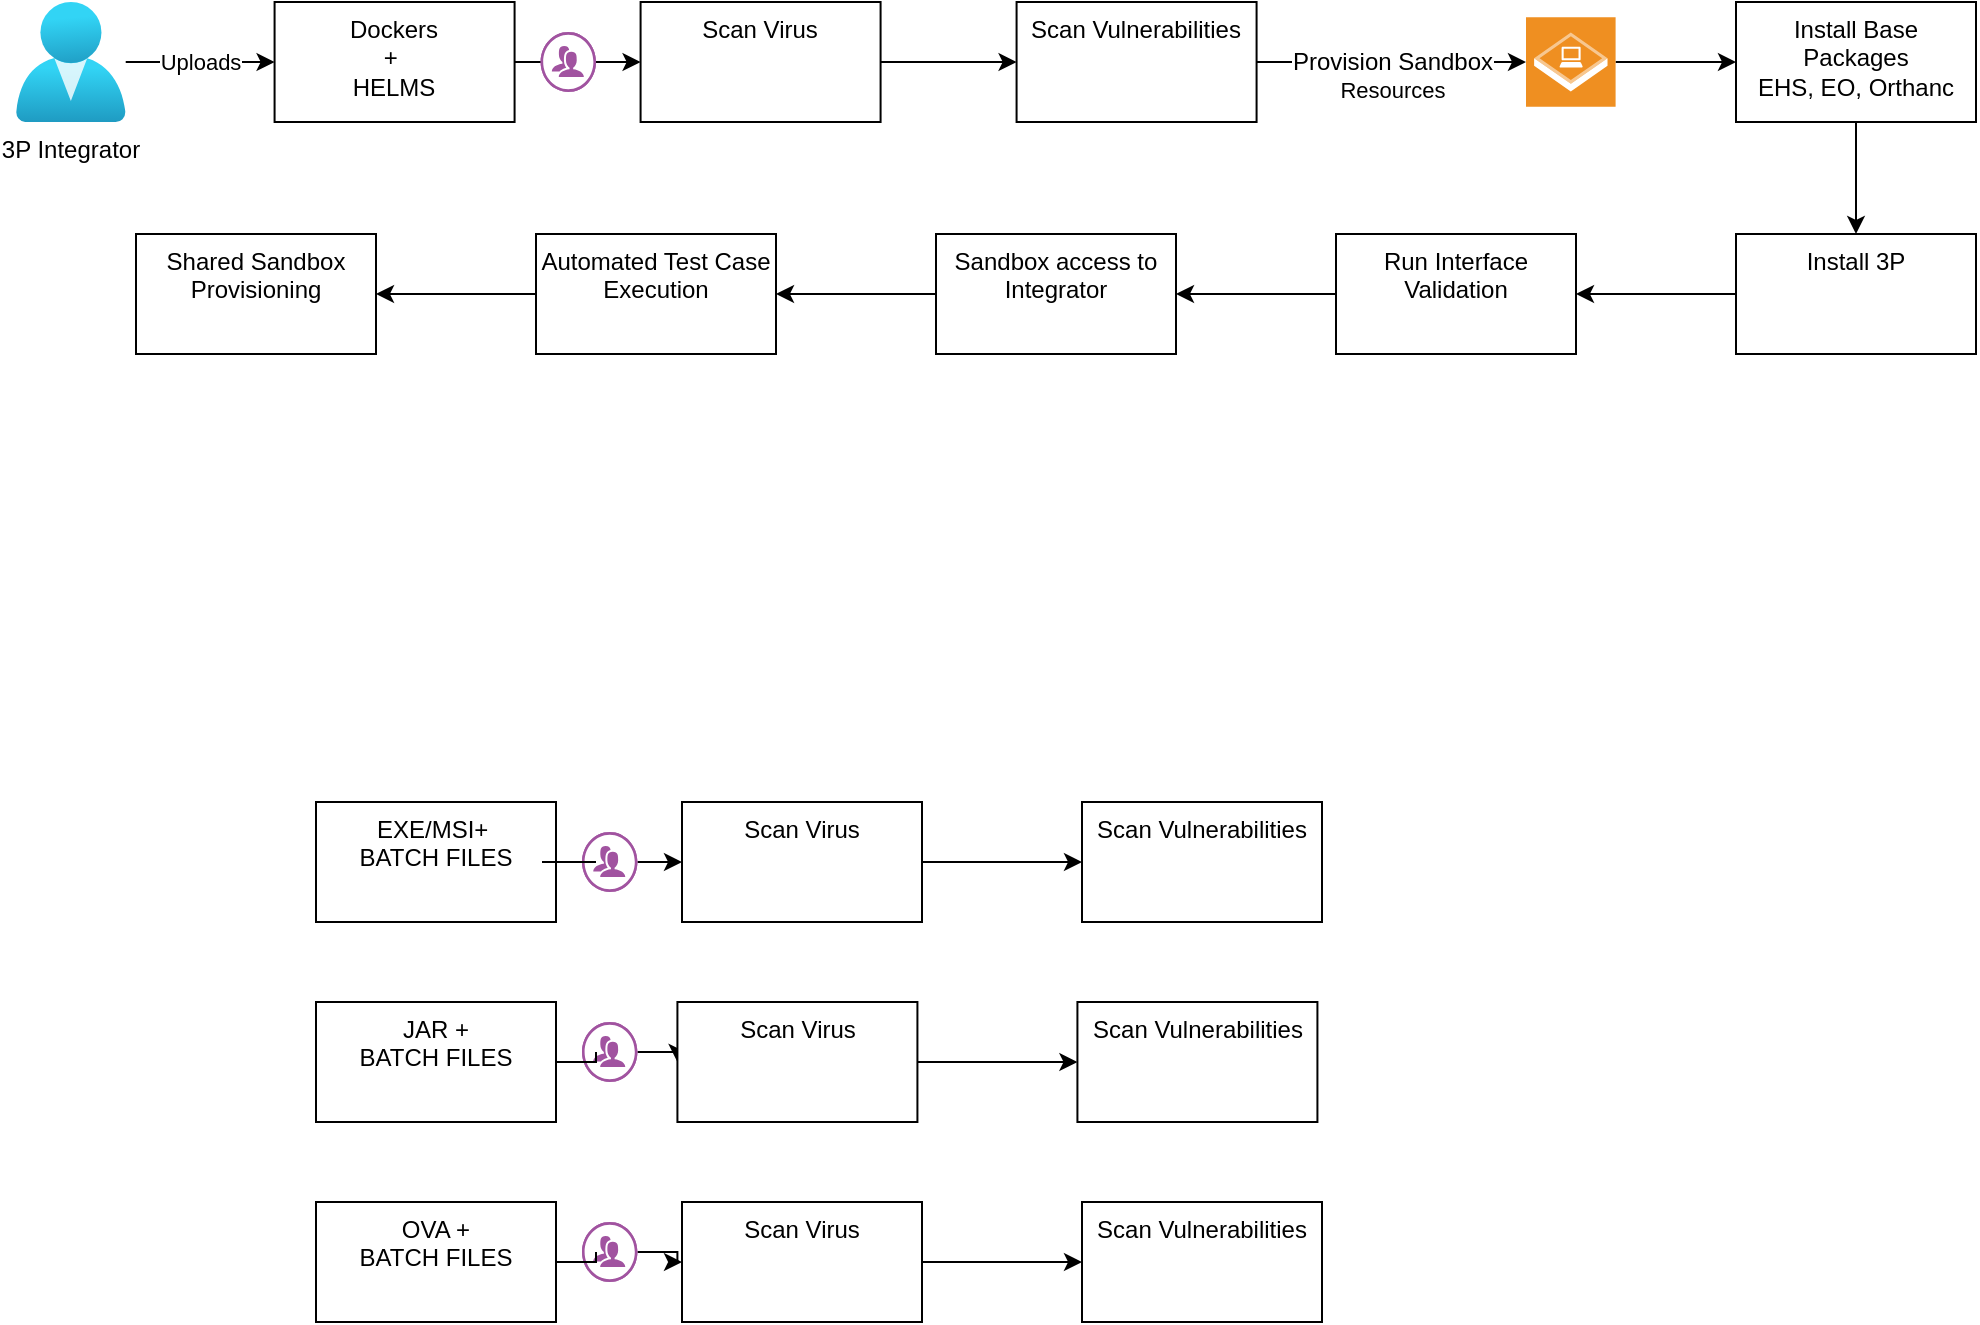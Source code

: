 <mxfile version="20.0.1" type="github">
  <diagram id="JNOyA5OwboDVhIGOmm55" name="Page-1">
    <mxGraphModel dx="1662" dy="794" grid="1" gridSize="10" guides="1" tooltips="1" connect="1" arrows="1" fold="1" page="1" pageScale="1" pageWidth="1100" pageHeight="850" math="0" shadow="0">
      <root>
        <mxCell id="0" />
        <mxCell id="1" parent="0" />
        <mxCell id="h74z9uMU7J8Vw6V2kUzG-3" value="Uploads" style="edgeStyle=orthogonalEdgeStyle;rounded=0;orthogonalLoop=1;jettySize=auto;html=1;" edge="1" parent="1" source="h74z9uMU7J8Vw6V2kUzG-1" target="h74z9uMU7J8Vw6V2kUzG-2">
          <mxGeometry relative="1" as="geometry" />
        </mxCell>
        <mxCell id="h74z9uMU7J8Vw6V2kUzG-1" value="3P Integrator" style="aspect=fixed;html=1;points=[];align=center;image;fontSize=12;image=img/lib/azure2/identity/Users.svg;" vertex="1" parent="1">
          <mxGeometry x="10" y="40" width="54.86" height="60" as="geometry" />
        </mxCell>
        <mxCell id="h74z9uMU7J8Vw6V2kUzG-5" value="" style="edgeStyle=orthogonalEdgeStyle;rounded=0;orthogonalLoop=1;jettySize=auto;html=1;" edge="1" parent="1" source="h74z9uMU7J8Vw6V2kUzG-2" target="h74z9uMU7J8Vw6V2kUzG-4">
          <mxGeometry relative="1" as="geometry" />
        </mxCell>
        <mxCell id="h74z9uMU7J8Vw6V2kUzG-2" value="Dockers&lt;br&gt;+&amp;nbsp;&lt;br&gt;HELMS" style="whiteSpace=wrap;html=1;verticalAlign=top;labelBackgroundColor=default;" vertex="1" parent="1">
          <mxGeometry x="139.29" y="40" width="120" height="60" as="geometry" />
        </mxCell>
        <mxCell id="h74z9uMU7J8Vw6V2kUzG-10" value="" style="edgeStyle=orthogonalEdgeStyle;rounded=0;orthogonalLoop=1;jettySize=auto;html=1;" edge="1" parent="1" source="h74z9uMU7J8Vw6V2kUzG-4" target="h74z9uMU7J8Vw6V2kUzG-9">
          <mxGeometry relative="1" as="geometry" />
        </mxCell>
        <mxCell id="h74z9uMU7J8Vw6V2kUzG-4" value="Scan Virus" style="whiteSpace=wrap;html=1;verticalAlign=top;labelBackgroundColor=default;" vertex="1" parent="1">
          <mxGeometry x="322.29" y="40" width="120" height="60" as="geometry" />
        </mxCell>
        <mxCell id="h74z9uMU7J8Vw6V2kUzG-14" value="" style="edgeStyle=orthogonalEdgeStyle;rounded=0;orthogonalLoop=1;jettySize=auto;html=1;startArrow=none;" edge="1" parent="1" source="h74z9uMU7J8Vw6V2kUzG-18" target="h74z9uMU7J8Vw6V2kUzG-13">
          <mxGeometry relative="1" as="geometry" />
        </mxCell>
        <mxCell id="h74z9uMU7J8Vw6V2kUzG-6" value="EXE/MSI+&amp;nbsp;&lt;br&gt;BATCH FILES" style="whiteSpace=wrap;html=1;verticalAlign=top;labelBackgroundColor=default;" vertex="1" parent="1">
          <mxGeometry x="160.0" y="440" width="120" height="60" as="geometry" />
        </mxCell>
        <mxCell id="h74z9uMU7J8Vw6V2kUzG-22" value="" style="edgeStyle=orthogonalEdgeStyle;rounded=0;orthogonalLoop=1;jettySize=auto;html=1;startArrow=none;" edge="1" parent="1" source="h74z9uMU7J8Vw6V2kUzG-20" target="h74z9uMU7J8Vw6V2kUzG-21">
          <mxGeometry relative="1" as="geometry" />
        </mxCell>
        <mxCell id="h74z9uMU7J8Vw6V2kUzG-7" value="JAR + &lt;br&gt;BATCH FILES" style="whiteSpace=wrap;html=1;verticalAlign=top;labelBackgroundColor=default;" vertex="1" parent="1">
          <mxGeometry x="160.0" y="540" width="120" height="60" as="geometry" />
        </mxCell>
        <mxCell id="h74z9uMU7J8Vw6V2kUzG-24" value="" style="edgeStyle=orthogonalEdgeStyle;rounded=0;orthogonalLoop=1;jettySize=auto;html=1;startArrow=none;" edge="1" parent="1" source="h74z9uMU7J8Vw6V2kUzG-32" target="h74z9uMU7J8Vw6V2kUzG-23">
          <mxGeometry relative="1" as="geometry" />
        </mxCell>
        <mxCell id="h74z9uMU7J8Vw6V2kUzG-8" value="OVA + &lt;br&gt;BATCH FILES" style="whiteSpace=wrap;html=1;verticalAlign=top;labelBackgroundColor=default;" vertex="1" parent="1">
          <mxGeometry x="160.0" y="640" width="120" height="60" as="geometry" />
        </mxCell>
        <mxCell id="h74z9uMU7J8Vw6V2kUzG-12" value="&lt;br&gt;&lt;span style=&quot;color: rgb(0, 0, 0); font-family: Helvetica; font-size: 12px; font-style: normal; font-variant-ligatures: normal; font-variant-caps: normal; font-weight: 400; letter-spacing: normal; orphans: 2; text-align: center; text-indent: 0px; text-transform: none; widows: 2; word-spacing: 0px; -webkit-text-stroke-width: 0px; background-color: rgb(255, 255, 255); text-decoration-thickness: initial; text-decoration-style: initial; text-decoration-color: initial; float: none; display: inline !important;&quot;&gt;Provision Sandbox&lt;/span&gt;&lt;br style=&quot;color: rgb(0, 0, 0); font-family: Helvetica; font-size: 12px; font-style: normal; font-variant-ligatures: normal; font-variant-caps: normal; font-weight: 400; letter-spacing: normal; orphans: 2; text-align: center; text-indent: 0px; text-transform: none; widows: 2; word-spacing: 0px; -webkit-text-stroke-width: 0px; text-decoration-thickness: initial; text-decoration-style: initial; text-decoration-color: initial;&quot;&gt;Resources" style="edgeStyle=orthogonalEdgeStyle;rounded=0;orthogonalLoop=1;jettySize=auto;html=1;" edge="1" parent="1" source="h74z9uMU7J8Vw6V2kUzG-9" target="h74z9uMU7J8Vw6V2kUzG-29">
          <mxGeometry relative="1" as="geometry">
            <mxPoint x="780" y="70" as="targetPoint" />
          </mxGeometry>
        </mxCell>
        <mxCell id="h74z9uMU7J8Vw6V2kUzG-9" value="Scan Vulnerabilities" style="whiteSpace=wrap;html=1;verticalAlign=top;labelBackgroundColor=default;" vertex="1" parent="1">
          <mxGeometry x="510.29" y="40" width="120" height="60" as="geometry" />
        </mxCell>
        <mxCell id="h74z9uMU7J8Vw6V2kUzG-16" value="" style="edgeStyle=orthogonalEdgeStyle;rounded=0;orthogonalLoop=1;jettySize=auto;html=1;" edge="1" parent="1" source="h74z9uMU7J8Vw6V2kUzG-13" target="h74z9uMU7J8Vw6V2kUzG-15">
          <mxGeometry relative="1" as="geometry" />
        </mxCell>
        <mxCell id="h74z9uMU7J8Vw6V2kUzG-13" value="Scan Virus" style="whiteSpace=wrap;html=1;verticalAlign=top;labelBackgroundColor=default;" vertex="1" parent="1">
          <mxGeometry x="343" y="440" width="120" height="60" as="geometry" />
        </mxCell>
        <mxCell id="h74z9uMU7J8Vw6V2kUzG-15" value="Scan Vulnerabilities" style="whiteSpace=wrap;html=1;verticalAlign=top;labelBackgroundColor=default;" vertex="1" parent="1">
          <mxGeometry x="543" y="440" width="120" height="60" as="geometry" />
        </mxCell>
        <mxCell id="h74z9uMU7J8Vw6V2kUzG-17" value="" style="verticalLabelPosition=bottom;sketch=0;html=1;fillColor=#A153A0;strokeColor=#ffffff;verticalAlign=top;align=center;points=[[0,0.5,0],[0.125,0.25,0],[0.25,0,0],[0.5,0,0],[0.75,0,0],[0.875,0.25,0],[1,0.5,0],[0.875,0.75,0],[0.75,1,0],[0.5,1,0],[0.125,0.75,0]];pointerEvents=1;shape=mxgraph.cisco_safe.compositeIcon;bgIcon=ellipse;resIcon=mxgraph.cisco_safe.design.users;" vertex="1" parent="1">
          <mxGeometry x="272.29" y="55" width="27.71" height="30" as="geometry" />
        </mxCell>
        <mxCell id="h74z9uMU7J8Vw6V2kUzG-18" value="" style="verticalLabelPosition=bottom;sketch=0;html=1;fillColor=#A153A0;strokeColor=#ffffff;verticalAlign=top;align=center;points=[[0,0.5,0],[0.125,0.25,0],[0.25,0,0],[0.5,0,0],[0.75,0,0],[0.875,0.25,0],[1,0.5,0],[0.875,0.75,0],[0.75,1,0],[0.5,1,0],[0.125,0.75,0]];pointerEvents=1;shape=mxgraph.cisco_safe.compositeIcon;bgIcon=ellipse;resIcon=mxgraph.cisco_safe.design.users;" vertex="1" parent="1">
          <mxGeometry x="293" y="455" width="27.71" height="30" as="geometry" />
        </mxCell>
        <mxCell id="h74z9uMU7J8Vw6V2kUzG-19" value="" style="edgeStyle=orthogonalEdgeStyle;rounded=0;orthogonalLoop=1;jettySize=auto;html=1;endArrow=none;" edge="1" parent="1" source="h74z9uMU7J8Vw6V2kUzG-6" target="h74z9uMU7J8Vw6V2kUzG-18">
          <mxGeometry relative="1" as="geometry">
            <mxPoint x="280.0" y="470" as="sourcePoint" />
            <mxPoint x="343.0" y="470" as="targetPoint" />
          </mxGeometry>
        </mxCell>
        <mxCell id="h74z9uMU7J8Vw6V2kUzG-26" value="" style="edgeStyle=orthogonalEdgeStyle;rounded=0;orthogonalLoop=1;jettySize=auto;html=1;" edge="1" parent="1" source="h74z9uMU7J8Vw6V2kUzG-21" target="h74z9uMU7J8Vw6V2kUzG-25">
          <mxGeometry relative="1" as="geometry" />
        </mxCell>
        <mxCell id="h74z9uMU7J8Vw6V2kUzG-21" value="&lt;span style=&quot;&quot;&gt;Scan Virus&lt;/span&gt;" style="whiteSpace=wrap;html=1;verticalAlign=top;labelBackgroundColor=default;" vertex="1" parent="1">
          <mxGeometry x="340.71" y="540" width="120" height="60" as="geometry" />
        </mxCell>
        <mxCell id="h74z9uMU7J8Vw6V2kUzG-28" value="" style="edgeStyle=orthogonalEdgeStyle;rounded=0;orthogonalLoop=1;jettySize=auto;html=1;" edge="1" parent="1" source="h74z9uMU7J8Vw6V2kUzG-23" target="h74z9uMU7J8Vw6V2kUzG-27">
          <mxGeometry relative="1" as="geometry" />
        </mxCell>
        <mxCell id="h74z9uMU7J8Vw6V2kUzG-23" value="Scan Virus" style="whiteSpace=wrap;html=1;verticalAlign=top;labelBackgroundColor=default;" vertex="1" parent="1">
          <mxGeometry x="343" y="640" width="120" height="60" as="geometry" />
        </mxCell>
        <mxCell id="h74z9uMU7J8Vw6V2kUzG-25" value="Scan Vulnerabilities" style="whiteSpace=wrap;html=1;verticalAlign=top;labelBackgroundColor=default;" vertex="1" parent="1">
          <mxGeometry x="540.71" y="540" width="120" height="60" as="geometry" />
        </mxCell>
        <mxCell id="h74z9uMU7J8Vw6V2kUzG-27" value="Scan Vulnerabilities" style="whiteSpace=wrap;html=1;verticalAlign=top;labelBackgroundColor=default;" vertex="1" parent="1">
          <mxGeometry x="543" y="640" width="120" height="60" as="geometry" />
        </mxCell>
        <mxCell id="h74z9uMU7J8Vw6V2kUzG-37" value="" style="edgeStyle=orthogonalEdgeStyle;rounded=0;orthogonalLoop=1;jettySize=auto;html=1;" edge="1" parent="1" source="h74z9uMU7J8Vw6V2kUzG-29" target="h74z9uMU7J8Vw6V2kUzG-36">
          <mxGeometry relative="1" as="geometry" />
        </mxCell>
        <mxCell id="h74z9uMU7J8Vw6V2kUzG-29" value="" style="shadow=0;dashed=0;html=1;strokeColor=none;fillColor=#EF8F21;labelPosition=center;verticalLabelPosition=bottom;verticalAlign=top;align=center;outlineConnect=0;shape=mxgraph.veeam.2d.on_demand_sandbox;" vertex="1" parent="1">
          <mxGeometry x="765" y="47.6" width="44.8" height="44.8" as="geometry" />
        </mxCell>
        <mxCell id="h74z9uMU7J8Vw6V2kUzG-20" value="" style="verticalLabelPosition=bottom;sketch=0;html=1;fillColor=#A153A0;strokeColor=#ffffff;verticalAlign=top;align=center;points=[[0,0.5,0],[0.125,0.25,0],[0.25,0,0],[0.5,0,0],[0.75,0,0],[0.875,0.25,0],[1,0.5,0],[0.875,0.75,0],[0.75,1,0],[0.5,1,0],[0.125,0.75,0]];pointerEvents=1;shape=mxgraph.cisco_safe.compositeIcon;bgIcon=ellipse;resIcon=mxgraph.cisco_safe.design.users;" vertex="1" parent="1">
          <mxGeometry x="293" y="550" width="27.71" height="30" as="geometry" />
        </mxCell>
        <mxCell id="h74z9uMU7J8Vw6V2kUzG-31" value="" style="edgeStyle=orthogonalEdgeStyle;rounded=0;orthogonalLoop=1;jettySize=auto;html=1;endArrow=none;" edge="1" parent="1" source="h74z9uMU7J8Vw6V2kUzG-7" target="h74z9uMU7J8Vw6V2kUzG-20">
          <mxGeometry relative="1" as="geometry">
            <mxPoint x="280.0" y="570" as="sourcePoint" />
            <mxPoint x="340.71" y="570" as="targetPoint" />
          </mxGeometry>
        </mxCell>
        <mxCell id="h74z9uMU7J8Vw6V2kUzG-32" value="" style="verticalLabelPosition=bottom;sketch=0;html=1;fillColor=#A153A0;strokeColor=#ffffff;verticalAlign=top;align=center;points=[[0,0.5,0],[0.125,0.25,0],[0.25,0,0],[0.5,0,0],[0.75,0,0],[0.875,0.25,0],[1,0.5,0],[0.875,0.75,0],[0.75,1,0],[0.5,1,0],[0.125,0.75,0]];pointerEvents=1;shape=mxgraph.cisco_safe.compositeIcon;bgIcon=ellipse;resIcon=mxgraph.cisco_safe.design.users;" vertex="1" parent="1">
          <mxGeometry x="293" y="650" width="27.71" height="30" as="geometry" />
        </mxCell>
        <mxCell id="h74z9uMU7J8Vw6V2kUzG-33" value="" style="edgeStyle=orthogonalEdgeStyle;rounded=0;orthogonalLoop=1;jettySize=auto;html=1;endArrow=none;" edge="1" parent="1" source="h74z9uMU7J8Vw6V2kUzG-8" target="h74z9uMU7J8Vw6V2kUzG-32">
          <mxGeometry relative="1" as="geometry">
            <mxPoint x="280.0" y="670" as="sourcePoint" />
            <mxPoint x="343.0" y="670" as="targetPoint" />
          </mxGeometry>
        </mxCell>
        <mxCell id="h74z9uMU7J8Vw6V2kUzG-39" value="" style="edgeStyle=orthogonalEdgeStyle;rounded=0;orthogonalLoop=1;jettySize=auto;html=1;" edge="1" parent="1" source="h74z9uMU7J8Vw6V2kUzG-36" target="h74z9uMU7J8Vw6V2kUzG-38">
          <mxGeometry relative="1" as="geometry" />
        </mxCell>
        <mxCell id="h74z9uMU7J8Vw6V2kUzG-36" value="Install Base Packages&lt;br&gt;EHS, EO, Orthanc" style="whiteSpace=wrap;html=1;verticalAlign=top;labelBackgroundColor=default;" vertex="1" parent="1">
          <mxGeometry x="870" y="40" width="120" height="60" as="geometry" />
        </mxCell>
        <mxCell id="h74z9uMU7J8Vw6V2kUzG-41" value="" style="edgeStyle=orthogonalEdgeStyle;rounded=0;orthogonalLoop=1;jettySize=auto;html=1;" edge="1" parent="1" source="h74z9uMU7J8Vw6V2kUzG-38" target="h74z9uMU7J8Vw6V2kUzG-40">
          <mxGeometry relative="1" as="geometry" />
        </mxCell>
        <mxCell id="h74z9uMU7J8Vw6V2kUzG-38" value="Install 3P" style="whiteSpace=wrap;html=1;verticalAlign=top;labelBackgroundColor=default;" vertex="1" parent="1">
          <mxGeometry x="870" y="156" width="120" height="60" as="geometry" />
        </mxCell>
        <mxCell id="h74z9uMU7J8Vw6V2kUzG-43" value="" style="edgeStyle=orthogonalEdgeStyle;rounded=0;orthogonalLoop=1;jettySize=auto;html=1;" edge="1" parent="1" source="h74z9uMU7J8Vw6V2kUzG-40" target="h74z9uMU7J8Vw6V2kUzG-42">
          <mxGeometry relative="1" as="geometry" />
        </mxCell>
        <mxCell id="h74z9uMU7J8Vw6V2kUzG-40" value="Run Interface Validation" style="whiteSpace=wrap;html=1;verticalAlign=top;labelBackgroundColor=default;" vertex="1" parent="1">
          <mxGeometry x="670" y="156" width="120" height="60" as="geometry" />
        </mxCell>
        <mxCell id="h74z9uMU7J8Vw6V2kUzG-45" value="" style="edgeStyle=orthogonalEdgeStyle;rounded=0;orthogonalLoop=1;jettySize=auto;html=1;" edge="1" parent="1" source="h74z9uMU7J8Vw6V2kUzG-42" target="h74z9uMU7J8Vw6V2kUzG-44">
          <mxGeometry relative="1" as="geometry" />
        </mxCell>
        <mxCell id="h74z9uMU7J8Vw6V2kUzG-42" value="Sandbox access to Integrator" style="whiteSpace=wrap;html=1;verticalAlign=top;labelBackgroundColor=default;" vertex="1" parent="1">
          <mxGeometry x="470" y="156" width="120" height="60" as="geometry" />
        </mxCell>
        <mxCell id="h74z9uMU7J8Vw6V2kUzG-47" value="" style="edgeStyle=orthogonalEdgeStyle;rounded=0;orthogonalLoop=1;jettySize=auto;html=1;" edge="1" parent="1" source="h74z9uMU7J8Vw6V2kUzG-44" target="h74z9uMU7J8Vw6V2kUzG-46">
          <mxGeometry relative="1" as="geometry" />
        </mxCell>
        <mxCell id="h74z9uMU7J8Vw6V2kUzG-44" value="Automated Test Case Execution" style="whiteSpace=wrap;html=1;verticalAlign=top;labelBackgroundColor=default;" vertex="1" parent="1">
          <mxGeometry x="270" y="156" width="120" height="60" as="geometry" />
        </mxCell>
        <mxCell id="h74z9uMU7J8Vw6V2kUzG-46" value="Shared Sandbox Provisioning" style="whiteSpace=wrap;html=1;verticalAlign=top;labelBackgroundColor=default;" vertex="1" parent="1">
          <mxGeometry x="70" y="156" width="120" height="60" as="geometry" />
        </mxCell>
      </root>
    </mxGraphModel>
  </diagram>
</mxfile>

